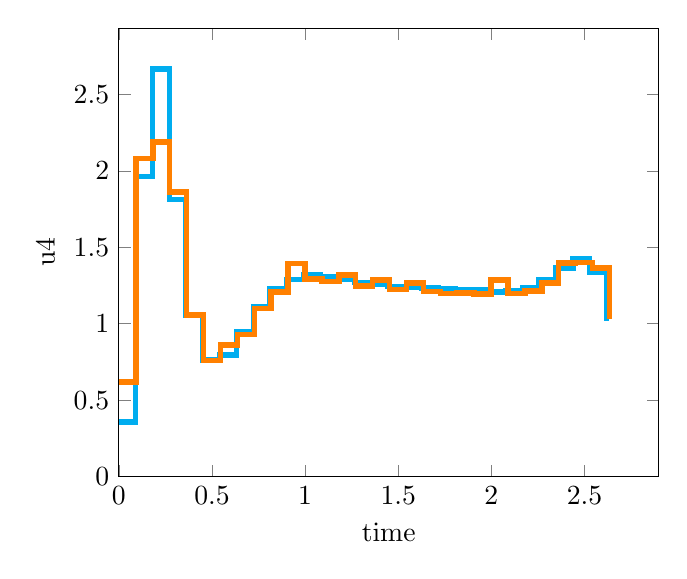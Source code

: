 \begin{tikzpicture}[]
\begin{axis}[ylabel = {u4}, xmin = {0}, xlabel = {time}, hide axis = {false}, ymin = {0}]\addplot+ [mark = {}, const plot, color=cyan, line width=2pt, solid]coordinates {
(0.0, 0.357)
(0.09, 1.963)
(0.181, 2.667)
(0.271, 1.813)
(0.361, 1.056)
(0.451, 0.764)
(0.542, 0.794)
(0.632, 0.95)
(0.722, 1.113)
(0.812, 1.23)
(0.903, 1.289)
(0.993, 1.323)
(1.083, 1.306)
(1.173, 1.29)
(1.264, 1.27)
(1.354, 1.259)
(1.444, 1.245)
(1.534, 1.238)
(1.625, 1.233)
(1.715, 1.229)
(1.805, 1.224)
(1.895, 1.219)
(1.986, 1.208)
(2.076, 1.217)
(2.166, 1.237)
(2.256, 1.288)
(2.347, 1.364)
(2.437, 1.422)
(2.527, 1.336)
(2.618, 1.019)
};
\addplot+ [mark = {}, const plot, color=orange, line width=2pt, solid]coordinates {
(0.0, 0.617)
(0.091, 2.081)
(0.182, 2.189)
(0.272, 1.861)
(0.363, 1.056)
(0.454, 0.758)
(0.545, 0.86)
(0.636, 0.93)
(0.727, 1.1)
(0.817, 1.209)
(0.908, 1.393)
(0.999, 1.294)
(1.09, 1.275)
(1.181, 1.319)
(1.271, 1.246)
(1.362, 1.287)
(1.453, 1.223)
(1.544, 1.267)
(1.635, 1.21)
(1.726, 1.199)
(1.816, 1.2)
(1.907, 1.194)
(1.998, 1.286)
(2.089, 1.197)
(2.18, 1.213)
(2.271, 1.266)
(2.361, 1.398)
(2.452, 1.402)
(2.543, 1.365)
(2.634, 1.033)
};
\end{axis}

\end{tikzpicture}
